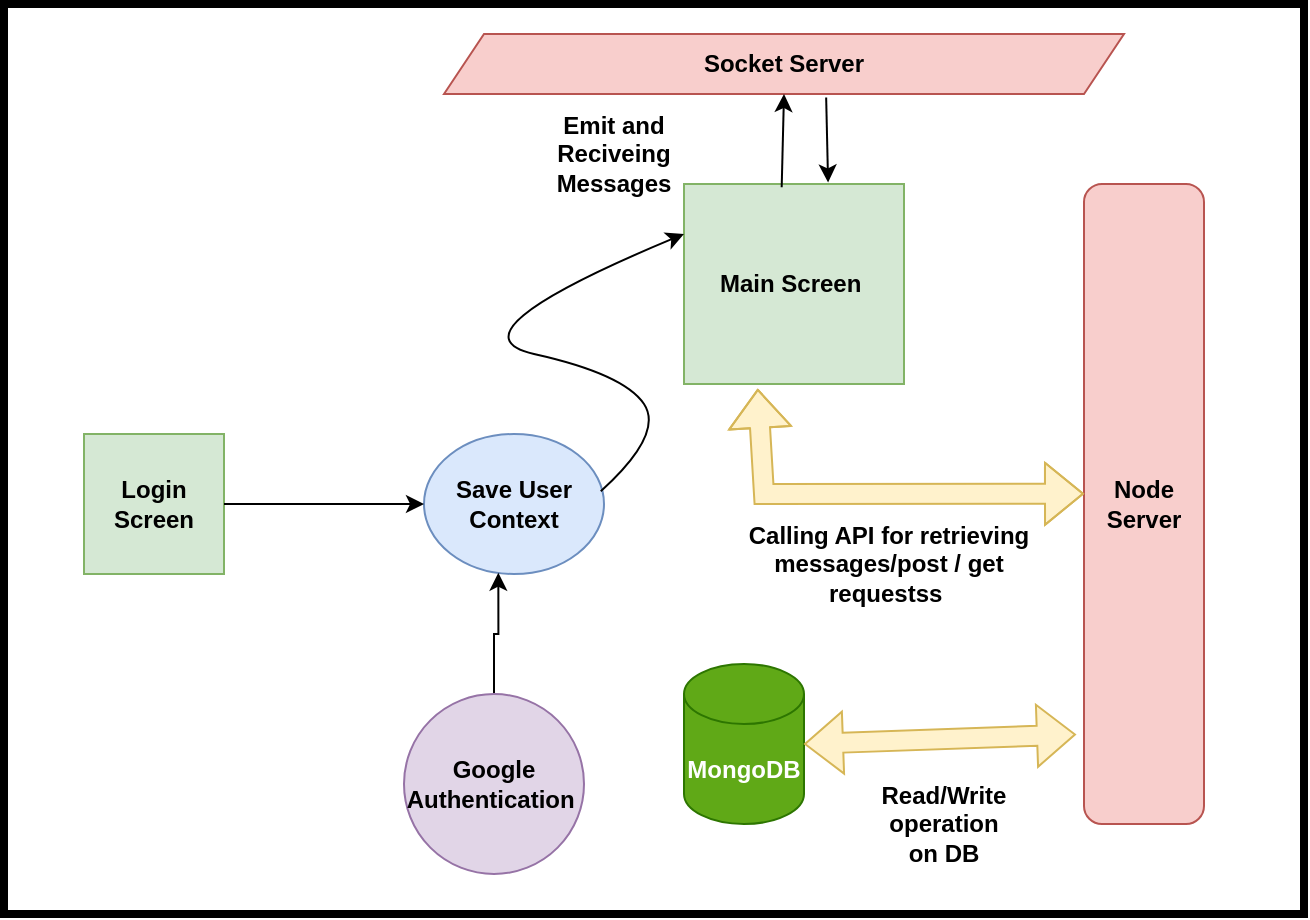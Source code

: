 <mxfile version="15.5.4" type="device"><diagram id="cAJW-HZRu9sXRApy8cAC" name="Page-1"><mxGraphModel dx="1038" dy="579" grid="1" gridSize="10" guides="1" tooltips="1" connect="1" arrows="1" fold="1" page="1" pageScale="1" pageWidth="850" pageHeight="1100" math="0" shadow="0"><root><mxCell id="0"/><mxCell id="1" parent="0"/><mxCell id="b8peQRkTYjRdSMQy7whT-1" value="Login Screen" style="rounded=0;whiteSpace=wrap;html=1;fontStyle=1;fillColor=#d5e8d4;strokeColor=#82b366;" vertex="1" parent="1"><mxGeometry x="310" y="300" width="70" height="70" as="geometry"/></mxCell><mxCell id="b8peQRkTYjRdSMQy7whT-2" value="Main Screen&amp;nbsp;" style="rounded=0;whiteSpace=wrap;html=1;fontStyle=1;fillColor=#d5e8d4;strokeColor=#82b366;" vertex="1" parent="1"><mxGeometry x="610" y="175" width="110" height="100" as="geometry"/></mxCell><mxCell id="b8peQRkTYjRdSMQy7whT-3" value="MongoDB" style="shape=cylinder3;whiteSpace=wrap;html=1;boundedLbl=1;backgroundOutline=1;size=15;fontStyle=1;fillColor=#60a917;fontColor=#ffffff;strokeColor=#2D7600;" vertex="1" parent="1"><mxGeometry x="610" y="415" width="60" height="80" as="geometry"/></mxCell><mxCell id="b8peQRkTYjRdSMQy7whT-4" value="Save User Context" style="ellipse;whiteSpace=wrap;html=1;fontStyle=1;fillColor=#dae8fc;strokeColor=#6c8ebf;" vertex="1" parent="1"><mxGeometry x="480" y="300" width="90" height="70" as="geometry"/></mxCell><mxCell id="b8peQRkTYjRdSMQy7whT-5" value="" style="endArrow=classic;html=1;rounded=0;exitX=1;exitY=0.5;exitDx=0;exitDy=0;entryX=0;entryY=0.5;entryDx=0;entryDy=0;fontStyle=1" edge="1" parent="1" source="b8peQRkTYjRdSMQy7whT-1" target="b8peQRkTYjRdSMQy7whT-4"><mxGeometry width="50" height="50" relative="1" as="geometry"><mxPoint x="400" y="320" as="sourcePoint"/><mxPoint x="450" y="270" as="targetPoint"/></mxGeometry></mxCell><mxCell id="b8peQRkTYjRdSMQy7whT-8" value="" style="curved=1;endArrow=classic;html=1;rounded=0;entryX=0;entryY=0.25;entryDx=0;entryDy=0;exitX=0.982;exitY=0.409;exitDx=0;exitDy=0;exitPerimeter=0;fontStyle=1" edge="1" parent="1" source="b8peQRkTYjRdSMQy7whT-4" target="b8peQRkTYjRdSMQy7whT-2"><mxGeometry width="50" height="50" relative="1" as="geometry"><mxPoint x="400" y="310" as="sourcePoint"/><mxPoint x="450" y="260" as="targetPoint"/><Array as="points"><mxPoint x="600" y="300"/><mxPoint x="580" y="270"/><mxPoint x="490" y="250"/></Array></mxGeometry></mxCell><mxCell id="b8peQRkTYjRdSMQy7whT-9" value="Node Server" style="rounded=1;whiteSpace=wrap;html=1;direction=south;fontStyle=1;fillColor=#f8cecc;strokeColor=#b85450;" vertex="1" parent="1"><mxGeometry x="810" y="175" width="60" height="320" as="geometry"/></mxCell><mxCell id="b8peQRkTYjRdSMQy7whT-11" value="" style="shape=flexArrow;endArrow=classic;startArrow=classic;html=1;rounded=0;entryX=0.484;entryY=1;entryDx=0;entryDy=0;entryPerimeter=0;exitX=0.335;exitY=1.024;exitDx=0;exitDy=0;exitPerimeter=0;fontStyle=1;fillColor=#fff2cc;strokeColor=#d6b656;" edge="1" parent="1" source="b8peQRkTYjRdSMQy7whT-2" target="b8peQRkTYjRdSMQy7whT-9"><mxGeometry width="100" height="100" relative="1" as="geometry"><mxPoint x="650" y="320" as="sourcePoint"/><mxPoint x="810" y="300" as="targetPoint"/><Array as="points"><mxPoint x="650" y="330"/></Array></mxGeometry></mxCell><mxCell id="b8peQRkTYjRdSMQy7whT-12" value="" style="shape=flexArrow;endArrow=classic;startArrow=classic;html=1;rounded=0;exitX=1;exitY=0.5;exitDx=0;exitDy=0;exitPerimeter=0;entryX=0.86;entryY=1.067;entryDx=0;entryDy=0;entryPerimeter=0;fontStyle=1;fillColor=#fff2cc;strokeColor=#d6b656;" edge="1" parent="1" source="b8peQRkTYjRdSMQy7whT-3" target="b8peQRkTYjRdSMQy7whT-9"><mxGeometry width="100" height="100" relative="1" as="geometry"><mxPoint x="710" y="400" as="sourcePoint"/><mxPoint x="810" y="300" as="targetPoint"/></mxGeometry></mxCell><mxCell id="b8peQRkTYjRdSMQy7whT-13" value="Calling API for retrieving messages/post / get requestss&amp;nbsp;" style="text;html=1;strokeColor=none;fillColor=none;align=center;verticalAlign=middle;whiteSpace=wrap;rounded=0;fontStyle=1" vertex="1" parent="1"><mxGeometry x="640" y="350" width="145" height="30" as="geometry"/></mxCell><mxCell id="b8peQRkTYjRdSMQy7whT-14" value="Read/Write operation on DB" style="text;html=1;strokeColor=none;fillColor=none;align=center;verticalAlign=middle;whiteSpace=wrap;rounded=0;fontStyle=1" vertex="1" parent="1"><mxGeometry x="710" y="480" width="60" height="30" as="geometry"/></mxCell><mxCell id="b8peQRkTYjRdSMQy7whT-16" style="edgeStyle=orthogonalEdgeStyle;rounded=0;orthogonalLoop=1;jettySize=auto;html=1;entryX=0.413;entryY=0.991;entryDx=0;entryDy=0;fontStyle=1;entryPerimeter=0;" edge="1" parent="1" source="b8peQRkTYjRdSMQy7whT-15" target="b8peQRkTYjRdSMQy7whT-4"><mxGeometry relative="1" as="geometry"/></mxCell><mxCell id="b8peQRkTYjRdSMQy7whT-15" value="Google Authentication&amp;nbsp;" style="ellipse;whiteSpace=wrap;html=1;aspect=fixed;fontStyle=1;fillColor=#e1d5e7;strokeColor=#9673a6;" vertex="1" parent="1"><mxGeometry x="470" y="430" width="90" height="90" as="geometry"/></mxCell><mxCell id="b8peQRkTYjRdSMQy7whT-18" value="Socket Server" style="shape=parallelogram;perimeter=parallelogramPerimeter;whiteSpace=wrap;html=1;fixedSize=1;fontStyle=1;fillColor=#f8cecc;strokeColor=#b85450;" vertex="1" parent="1"><mxGeometry x="490" y="100" width="340" height="30" as="geometry"/></mxCell><mxCell id="b8peQRkTYjRdSMQy7whT-20" value="" style="endArrow=classic;html=1;rounded=0;entryX=0.5;entryY=1;entryDx=0;entryDy=0;exitX=0.444;exitY=0.016;exitDx=0;exitDy=0;exitPerimeter=0;fontStyle=1" edge="1" parent="1" source="b8peQRkTYjRdSMQy7whT-2" target="b8peQRkTYjRdSMQy7whT-18"><mxGeometry width="50" height="50" relative="1" as="geometry"><mxPoint x="740" y="250" as="sourcePoint"/><mxPoint x="790" y="200" as="targetPoint"/></mxGeometry></mxCell><mxCell id="b8peQRkTYjRdSMQy7whT-21" value="" style="endArrow=classic;html=1;rounded=0;exitX=0.562;exitY=1.06;exitDx=0;exitDy=0;exitPerimeter=0;entryX=0.655;entryY=-0.008;entryDx=0;entryDy=0;entryPerimeter=0;fontStyle=1" edge="1" parent="1" source="b8peQRkTYjRdSMQy7whT-18" target="b8peQRkTYjRdSMQy7whT-2"><mxGeometry width="50" height="50" relative="1" as="geometry"><mxPoint x="740" y="250" as="sourcePoint"/><mxPoint x="790" y="200" as="targetPoint"/></mxGeometry></mxCell><mxCell id="b8peQRkTYjRdSMQy7whT-22" value="Emit and Reciveing Messages" style="text;html=1;strokeColor=none;fillColor=none;align=center;verticalAlign=middle;whiteSpace=wrap;rounded=0;fontStyle=1" vertex="1" parent="1"><mxGeometry x="520" y="145" width="110" height="30" as="geometry"/></mxCell><mxCell id="b8peQRkTYjRdSMQy7whT-23" value="" style="rounded=0;whiteSpace=wrap;html=1;fontColor=#FFFFFF;gradientColor=none;labelBackgroundColor=none;fillColor=none;strokeColor=#000000;strokeWidth=4;" vertex="1" parent="1"><mxGeometry x="270" y="85" width="650" height="455" as="geometry"/></mxCell></root></mxGraphModel></diagram></mxfile>